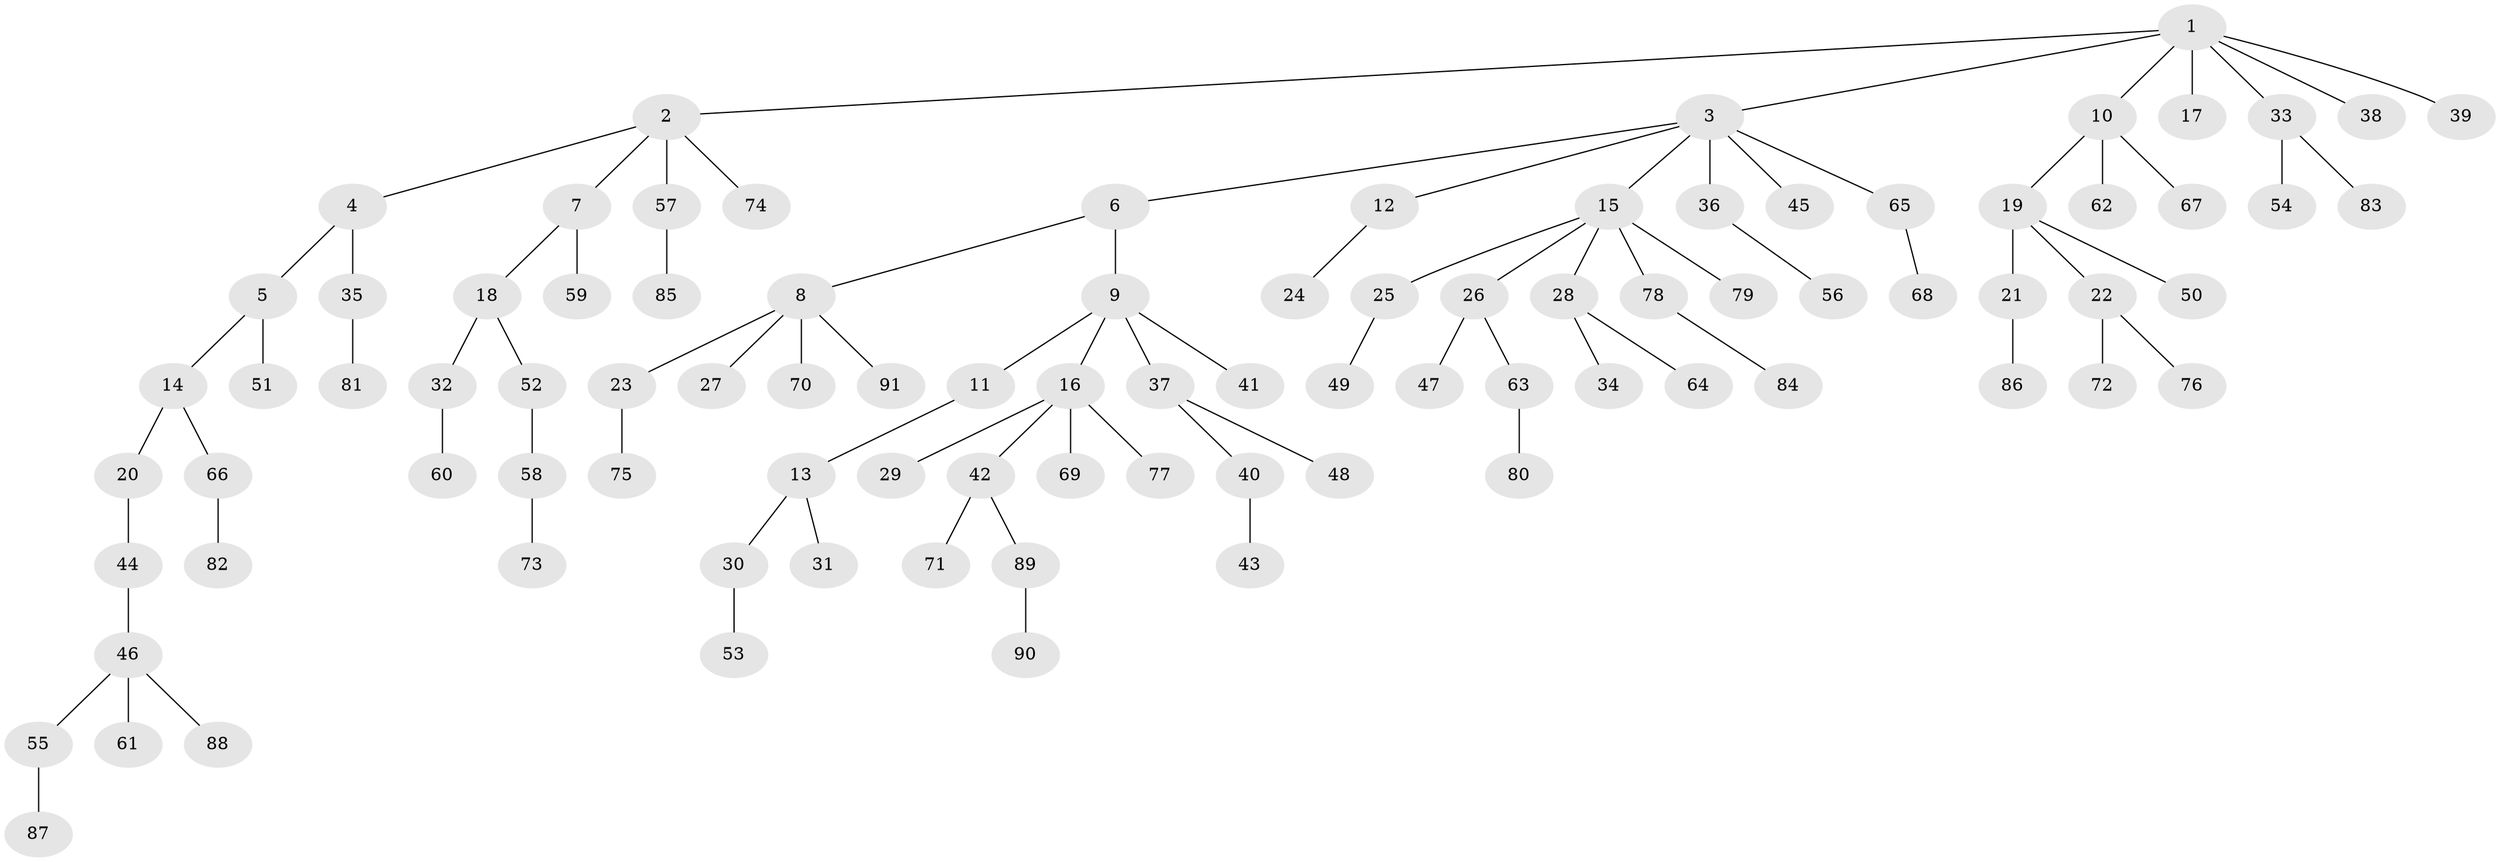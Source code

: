 // Generated by graph-tools (version 1.1) at 2025/15/03/09/25 04:15:25]
// undirected, 91 vertices, 90 edges
graph export_dot {
graph [start="1"]
  node [color=gray90,style=filled];
  1;
  2;
  3;
  4;
  5;
  6;
  7;
  8;
  9;
  10;
  11;
  12;
  13;
  14;
  15;
  16;
  17;
  18;
  19;
  20;
  21;
  22;
  23;
  24;
  25;
  26;
  27;
  28;
  29;
  30;
  31;
  32;
  33;
  34;
  35;
  36;
  37;
  38;
  39;
  40;
  41;
  42;
  43;
  44;
  45;
  46;
  47;
  48;
  49;
  50;
  51;
  52;
  53;
  54;
  55;
  56;
  57;
  58;
  59;
  60;
  61;
  62;
  63;
  64;
  65;
  66;
  67;
  68;
  69;
  70;
  71;
  72;
  73;
  74;
  75;
  76;
  77;
  78;
  79;
  80;
  81;
  82;
  83;
  84;
  85;
  86;
  87;
  88;
  89;
  90;
  91;
  1 -- 2;
  1 -- 3;
  1 -- 10;
  1 -- 17;
  1 -- 33;
  1 -- 38;
  1 -- 39;
  2 -- 4;
  2 -- 7;
  2 -- 57;
  2 -- 74;
  3 -- 6;
  3 -- 12;
  3 -- 15;
  3 -- 36;
  3 -- 45;
  3 -- 65;
  4 -- 5;
  4 -- 35;
  5 -- 14;
  5 -- 51;
  6 -- 8;
  6 -- 9;
  7 -- 18;
  7 -- 59;
  8 -- 23;
  8 -- 27;
  8 -- 70;
  8 -- 91;
  9 -- 11;
  9 -- 16;
  9 -- 37;
  9 -- 41;
  10 -- 19;
  10 -- 62;
  10 -- 67;
  11 -- 13;
  12 -- 24;
  13 -- 30;
  13 -- 31;
  14 -- 20;
  14 -- 66;
  15 -- 25;
  15 -- 26;
  15 -- 28;
  15 -- 78;
  15 -- 79;
  16 -- 29;
  16 -- 42;
  16 -- 69;
  16 -- 77;
  18 -- 32;
  18 -- 52;
  19 -- 21;
  19 -- 22;
  19 -- 50;
  20 -- 44;
  21 -- 86;
  22 -- 72;
  22 -- 76;
  23 -- 75;
  25 -- 49;
  26 -- 47;
  26 -- 63;
  28 -- 34;
  28 -- 64;
  30 -- 53;
  32 -- 60;
  33 -- 54;
  33 -- 83;
  35 -- 81;
  36 -- 56;
  37 -- 40;
  37 -- 48;
  40 -- 43;
  42 -- 71;
  42 -- 89;
  44 -- 46;
  46 -- 55;
  46 -- 61;
  46 -- 88;
  52 -- 58;
  55 -- 87;
  57 -- 85;
  58 -- 73;
  63 -- 80;
  65 -- 68;
  66 -- 82;
  78 -- 84;
  89 -- 90;
}
